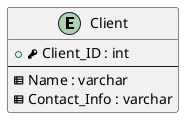 @startuml
entity "Client" as client
{
  +<&key> Client_ID : int
  --
  <&spreadsheet> Name : varchar
  <&spreadsheet> Contact_Info : varchar
}
@enduml